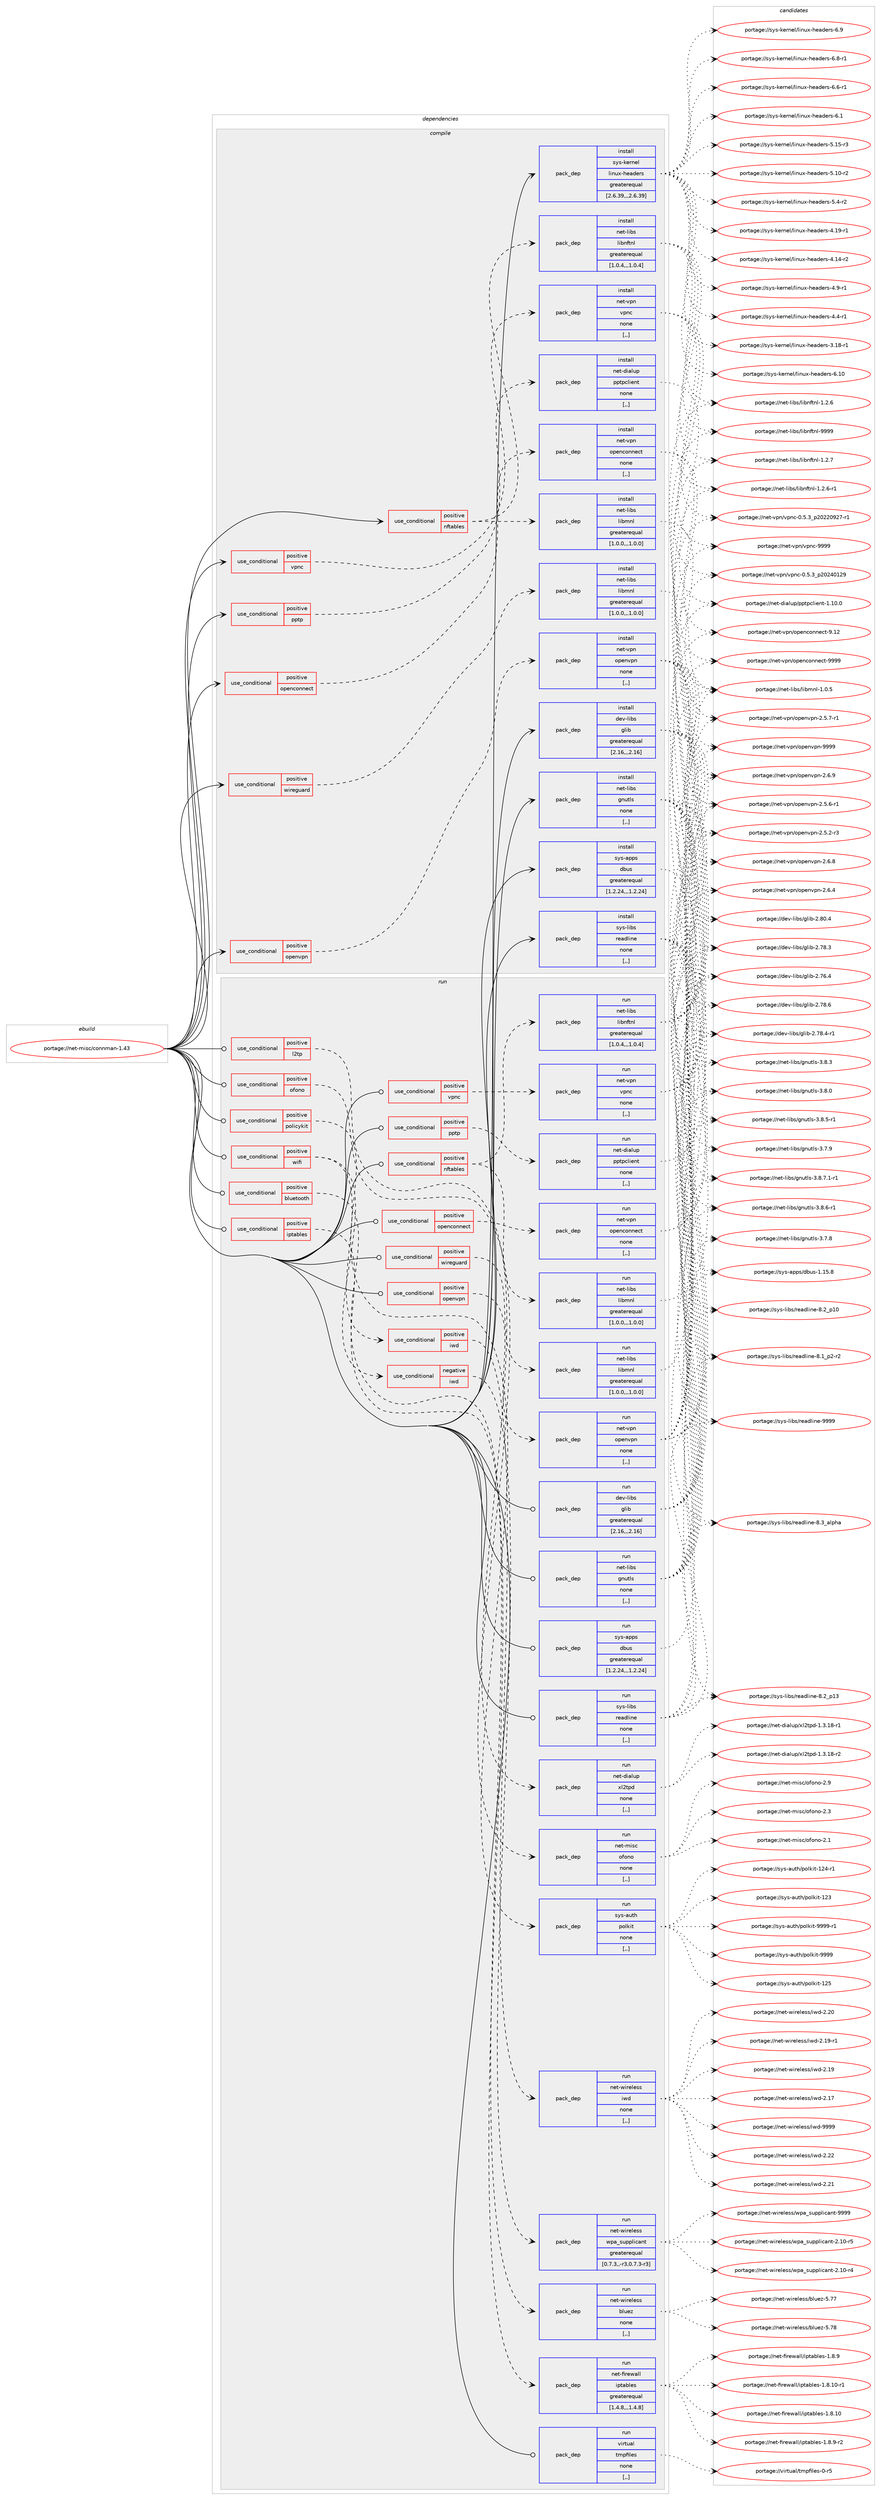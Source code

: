 digraph prolog {

# *************
# Graph options
# *************

newrank=true;
concentrate=true;
compound=true;
graph [rankdir=LR,fontname=Helvetica,fontsize=10,ranksep=1.5];#, ranksep=2.5, nodesep=0.2];
edge  [arrowhead=vee];
node  [fontname=Helvetica,fontsize=10];

# **********
# The ebuild
# **********

subgraph cluster_leftcol {
color=gray;
label=<<i>ebuild</i>>;
id [label="portage://net-misc/connman-1.43", color=red, width=4, href="../net-misc/connman-1.43.svg"];
}

# ****************
# The dependencies
# ****************

subgraph cluster_midcol {
color=gray;
label=<<i>dependencies</i>>;
subgraph cluster_compile {
fillcolor="#eeeeee";
style=filled;
label=<<i>compile</i>>;
subgraph cond230313 {
dependency878315 [label=<<TABLE BORDER="0" CELLBORDER="1" CELLSPACING="0" CELLPADDING="4"><TR><TD ROWSPAN="3" CELLPADDING="10">use_conditional</TD></TR><TR><TD>positive</TD></TR><TR><TD>nftables</TD></TR></TABLE>>, shape=none, color=red];
subgraph pack641569 {
dependency878316 [label=<<TABLE BORDER="0" CELLBORDER="1" CELLSPACING="0" CELLPADDING="4" WIDTH="220"><TR><TD ROWSPAN="6" CELLPADDING="30">pack_dep</TD></TR><TR><TD WIDTH="110">install</TD></TR><TR><TD>net-libs</TD></TR><TR><TD>libnftnl</TD></TR><TR><TD>greaterequal</TD></TR><TR><TD>[1.0.4,,,1.0.4]</TD></TR></TABLE>>, shape=none, color=blue];
}
dependency878315:e -> dependency878316:w [weight=20,style="dashed",arrowhead="vee"];
subgraph pack641570 {
dependency878317 [label=<<TABLE BORDER="0" CELLBORDER="1" CELLSPACING="0" CELLPADDING="4" WIDTH="220"><TR><TD ROWSPAN="6" CELLPADDING="30">pack_dep</TD></TR><TR><TD WIDTH="110">install</TD></TR><TR><TD>net-libs</TD></TR><TR><TD>libmnl</TD></TR><TR><TD>greaterequal</TD></TR><TR><TD>[1.0.0,,,1.0.0]</TD></TR></TABLE>>, shape=none, color=blue];
}
dependency878315:e -> dependency878317:w [weight=20,style="dashed",arrowhead="vee"];
}
id:e -> dependency878315:w [weight=20,style="solid",arrowhead="vee"];
subgraph cond230314 {
dependency878318 [label=<<TABLE BORDER="0" CELLBORDER="1" CELLSPACING="0" CELLPADDING="4"><TR><TD ROWSPAN="3" CELLPADDING="10">use_conditional</TD></TR><TR><TD>positive</TD></TR><TR><TD>openconnect</TD></TR></TABLE>>, shape=none, color=red];
subgraph pack641571 {
dependency878319 [label=<<TABLE BORDER="0" CELLBORDER="1" CELLSPACING="0" CELLPADDING="4" WIDTH="220"><TR><TD ROWSPAN="6" CELLPADDING="30">pack_dep</TD></TR><TR><TD WIDTH="110">install</TD></TR><TR><TD>net-vpn</TD></TR><TR><TD>openconnect</TD></TR><TR><TD>none</TD></TR><TR><TD>[,,]</TD></TR></TABLE>>, shape=none, color=blue];
}
dependency878318:e -> dependency878319:w [weight=20,style="dashed",arrowhead="vee"];
}
id:e -> dependency878318:w [weight=20,style="solid",arrowhead="vee"];
subgraph cond230315 {
dependency878320 [label=<<TABLE BORDER="0" CELLBORDER="1" CELLSPACING="0" CELLPADDING="4"><TR><TD ROWSPAN="3" CELLPADDING="10">use_conditional</TD></TR><TR><TD>positive</TD></TR><TR><TD>openvpn</TD></TR></TABLE>>, shape=none, color=red];
subgraph pack641572 {
dependency878321 [label=<<TABLE BORDER="0" CELLBORDER="1" CELLSPACING="0" CELLPADDING="4" WIDTH="220"><TR><TD ROWSPAN="6" CELLPADDING="30">pack_dep</TD></TR><TR><TD WIDTH="110">install</TD></TR><TR><TD>net-vpn</TD></TR><TR><TD>openvpn</TD></TR><TR><TD>none</TD></TR><TR><TD>[,,]</TD></TR></TABLE>>, shape=none, color=blue];
}
dependency878320:e -> dependency878321:w [weight=20,style="dashed",arrowhead="vee"];
}
id:e -> dependency878320:w [weight=20,style="solid",arrowhead="vee"];
subgraph cond230316 {
dependency878322 [label=<<TABLE BORDER="0" CELLBORDER="1" CELLSPACING="0" CELLPADDING="4"><TR><TD ROWSPAN="3" CELLPADDING="10">use_conditional</TD></TR><TR><TD>positive</TD></TR><TR><TD>pptp</TD></TR></TABLE>>, shape=none, color=red];
subgraph pack641573 {
dependency878323 [label=<<TABLE BORDER="0" CELLBORDER="1" CELLSPACING="0" CELLPADDING="4" WIDTH="220"><TR><TD ROWSPAN="6" CELLPADDING="30">pack_dep</TD></TR><TR><TD WIDTH="110">install</TD></TR><TR><TD>net-dialup</TD></TR><TR><TD>pptpclient</TD></TR><TR><TD>none</TD></TR><TR><TD>[,,]</TD></TR></TABLE>>, shape=none, color=blue];
}
dependency878322:e -> dependency878323:w [weight=20,style="dashed",arrowhead="vee"];
}
id:e -> dependency878322:w [weight=20,style="solid",arrowhead="vee"];
subgraph cond230317 {
dependency878324 [label=<<TABLE BORDER="0" CELLBORDER="1" CELLSPACING="0" CELLPADDING="4"><TR><TD ROWSPAN="3" CELLPADDING="10">use_conditional</TD></TR><TR><TD>positive</TD></TR><TR><TD>vpnc</TD></TR></TABLE>>, shape=none, color=red];
subgraph pack641574 {
dependency878325 [label=<<TABLE BORDER="0" CELLBORDER="1" CELLSPACING="0" CELLPADDING="4" WIDTH="220"><TR><TD ROWSPAN="6" CELLPADDING="30">pack_dep</TD></TR><TR><TD WIDTH="110">install</TD></TR><TR><TD>net-vpn</TD></TR><TR><TD>vpnc</TD></TR><TR><TD>none</TD></TR><TR><TD>[,,]</TD></TR></TABLE>>, shape=none, color=blue];
}
dependency878324:e -> dependency878325:w [weight=20,style="dashed",arrowhead="vee"];
}
id:e -> dependency878324:w [weight=20,style="solid",arrowhead="vee"];
subgraph cond230318 {
dependency878326 [label=<<TABLE BORDER="0" CELLBORDER="1" CELLSPACING="0" CELLPADDING="4"><TR><TD ROWSPAN="3" CELLPADDING="10">use_conditional</TD></TR><TR><TD>positive</TD></TR><TR><TD>wireguard</TD></TR></TABLE>>, shape=none, color=red];
subgraph pack641575 {
dependency878327 [label=<<TABLE BORDER="0" CELLBORDER="1" CELLSPACING="0" CELLPADDING="4" WIDTH="220"><TR><TD ROWSPAN="6" CELLPADDING="30">pack_dep</TD></TR><TR><TD WIDTH="110">install</TD></TR><TR><TD>net-libs</TD></TR><TR><TD>libmnl</TD></TR><TR><TD>greaterequal</TD></TR><TR><TD>[1.0.0,,,1.0.0]</TD></TR></TABLE>>, shape=none, color=blue];
}
dependency878326:e -> dependency878327:w [weight=20,style="dashed",arrowhead="vee"];
}
id:e -> dependency878326:w [weight=20,style="solid",arrowhead="vee"];
subgraph pack641576 {
dependency878328 [label=<<TABLE BORDER="0" CELLBORDER="1" CELLSPACING="0" CELLPADDING="4" WIDTH="220"><TR><TD ROWSPAN="6" CELLPADDING="30">pack_dep</TD></TR><TR><TD WIDTH="110">install</TD></TR><TR><TD>dev-libs</TD></TR><TR><TD>glib</TD></TR><TR><TD>greaterequal</TD></TR><TR><TD>[2.16,,,2.16]</TD></TR></TABLE>>, shape=none, color=blue];
}
id:e -> dependency878328:w [weight=20,style="solid",arrowhead="vee"];
subgraph pack641577 {
dependency878329 [label=<<TABLE BORDER="0" CELLBORDER="1" CELLSPACING="0" CELLPADDING="4" WIDTH="220"><TR><TD ROWSPAN="6" CELLPADDING="30">pack_dep</TD></TR><TR><TD WIDTH="110">install</TD></TR><TR><TD>net-libs</TD></TR><TR><TD>gnutls</TD></TR><TR><TD>none</TD></TR><TR><TD>[,,]</TD></TR></TABLE>>, shape=none, color=blue];
}
id:e -> dependency878329:w [weight=20,style="solid",arrowhead="vee"];
subgraph pack641578 {
dependency878330 [label=<<TABLE BORDER="0" CELLBORDER="1" CELLSPACING="0" CELLPADDING="4" WIDTH="220"><TR><TD ROWSPAN="6" CELLPADDING="30">pack_dep</TD></TR><TR><TD WIDTH="110">install</TD></TR><TR><TD>sys-apps</TD></TR><TR><TD>dbus</TD></TR><TR><TD>greaterequal</TD></TR><TR><TD>[1.2.24,,,1.2.24]</TD></TR></TABLE>>, shape=none, color=blue];
}
id:e -> dependency878330:w [weight=20,style="solid",arrowhead="vee"];
subgraph pack641579 {
dependency878331 [label=<<TABLE BORDER="0" CELLBORDER="1" CELLSPACING="0" CELLPADDING="4" WIDTH="220"><TR><TD ROWSPAN="6" CELLPADDING="30">pack_dep</TD></TR><TR><TD WIDTH="110">install</TD></TR><TR><TD>sys-kernel</TD></TR><TR><TD>linux-headers</TD></TR><TR><TD>greaterequal</TD></TR><TR><TD>[2.6.39,,,2.6.39]</TD></TR></TABLE>>, shape=none, color=blue];
}
id:e -> dependency878331:w [weight=20,style="solid",arrowhead="vee"];
subgraph pack641580 {
dependency878332 [label=<<TABLE BORDER="0" CELLBORDER="1" CELLSPACING="0" CELLPADDING="4" WIDTH="220"><TR><TD ROWSPAN="6" CELLPADDING="30">pack_dep</TD></TR><TR><TD WIDTH="110">install</TD></TR><TR><TD>sys-libs</TD></TR><TR><TD>readline</TD></TR><TR><TD>none</TD></TR><TR><TD>[,,]</TD></TR></TABLE>>, shape=none, color=blue];
}
id:e -> dependency878332:w [weight=20,style="solid",arrowhead="vee"];
}
subgraph cluster_compileandrun {
fillcolor="#eeeeee";
style=filled;
label=<<i>compile and run</i>>;
}
subgraph cluster_run {
fillcolor="#eeeeee";
style=filled;
label=<<i>run</i>>;
subgraph cond230319 {
dependency878333 [label=<<TABLE BORDER="0" CELLBORDER="1" CELLSPACING="0" CELLPADDING="4"><TR><TD ROWSPAN="3" CELLPADDING="10">use_conditional</TD></TR><TR><TD>positive</TD></TR><TR><TD>bluetooth</TD></TR></TABLE>>, shape=none, color=red];
subgraph pack641581 {
dependency878334 [label=<<TABLE BORDER="0" CELLBORDER="1" CELLSPACING="0" CELLPADDING="4" WIDTH="220"><TR><TD ROWSPAN="6" CELLPADDING="30">pack_dep</TD></TR><TR><TD WIDTH="110">run</TD></TR><TR><TD>net-wireless</TD></TR><TR><TD>bluez</TD></TR><TR><TD>none</TD></TR><TR><TD>[,,]</TD></TR></TABLE>>, shape=none, color=blue];
}
dependency878333:e -> dependency878334:w [weight=20,style="dashed",arrowhead="vee"];
}
id:e -> dependency878333:w [weight=20,style="solid",arrowhead="odot"];
subgraph cond230320 {
dependency878335 [label=<<TABLE BORDER="0" CELLBORDER="1" CELLSPACING="0" CELLPADDING="4"><TR><TD ROWSPAN="3" CELLPADDING="10">use_conditional</TD></TR><TR><TD>positive</TD></TR><TR><TD>iptables</TD></TR></TABLE>>, shape=none, color=red];
subgraph pack641582 {
dependency878336 [label=<<TABLE BORDER="0" CELLBORDER="1" CELLSPACING="0" CELLPADDING="4" WIDTH="220"><TR><TD ROWSPAN="6" CELLPADDING="30">pack_dep</TD></TR><TR><TD WIDTH="110">run</TD></TR><TR><TD>net-firewall</TD></TR><TR><TD>iptables</TD></TR><TR><TD>greaterequal</TD></TR><TR><TD>[1.4.8,,,1.4.8]</TD></TR></TABLE>>, shape=none, color=blue];
}
dependency878335:e -> dependency878336:w [weight=20,style="dashed",arrowhead="vee"];
}
id:e -> dependency878335:w [weight=20,style="solid",arrowhead="odot"];
subgraph cond230321 {
dependency878337 [label=<<TABLE BORDER="0" CELLBORDER="1" CELLSPACING="0" CELLPADDING="4"><TR><TD ROWSPAN="3" CELLPADDING="10">use_conditional</TD></TR><TR><TD>positive</TD></TR><TR><TD>l2tp</TD></TR></TABLE>>, shape=none, color=red];
subgraph pack641583 {
dependency878338 [label=<<TABLE BORDER="0" CELLBORDER="1" CELLSPACING="0" CELLPADDING="4" WIDTH="220"><TR><TD ROWSPAN="6" CELLPADDING="30">pack_dep</TD></TR><TR><TD WIDTH="110">run</TD></TR><TR><TD>net-dialup</TD></TR><TR><TD>xl2tpd</TD></TR><TR><TD>none</TD></TR><TR><TD>[,,]</TD></TR></TABLE>>, shape=none, color=blue];
}
dependency878337:e -> dependency878338:w [weight=20,style="dashed",arrowhead="vee"];
}
id:e -> dependency878337:w [weight=20,style="solid",arrowhead="odot"];
subgraph cond230322 {
dependency878339 [label=<<TABLE BORDER="0" CELLBORDER="1" CELLSPACING="0" CELLPADDING="4"><TR><TD ROWSPAN="3" CELLPADDING="10">use_conditional</TD></TR><TR><TD>positive</TD></TR><TR><TD>nftables</TD></TR></TABLE>>, shape=none, color=red];
subgraph pack641584 {
dependency878340 [label=<<TABLE BORDER="0" CELLBORDER="1" CELLSPACING="0" CELLPADDING="4" WIDTH="220"><TR><TD ROWSPAN="6" CELLPADDING="30">pack_dep</TD></TR><TR><TD WIDTH="110">run</TD></TR><TR><TD>net-libs</TD></TR><TR><TD>libnftnl</TD></TR><TR><TD>greaterequal</TD></TR><TR><TD>[1.0.4,,,1.0.4]</TD></TR></TABLE>>, shape=none, color=blue];
}
dependency878339:e -> dependency878340:w [weight=20,style="dashed",arrowhead="vee"];
subgraph pack641585 {
dependency878341 [label=<<TABLE BORDER="0" CELLBORDER="1" CELLSPACING="0" CELLPADDING="4" WIDTH="220"><TR><TD ROWSPAN="6" CELLPADDING="30">pack_dep</TD></TR><TR><TD WIDTH="110">run</TD></TR><TR><TD>net-libs</TD></TR><TR><TD>libmnl</TD></TR><TR><TD>greaterequal</TD></TR><TR><TD>[1.0.0,,,1.0.0]</TD></TR></TABLE>>, shape=none, color=blue];
}
dependency878339:e -> dependency878341:w [weight=20,style="dashed",arrowhead="vee"];
}
id:e -> dependency878339:w [weight=20,style="solid",arrowhead="odot"];
subgraph cond230323 {
dependency878342 [label=<<TABLE BORDER="0" CELLBORDER="1" CELLSPACING="0" CELLPADDING="4"><TR><TD ROWSPAN="3" CELLPADDING="10">use_conditional</TD></TR><TR><TD>positive</TD></TR><TR><TD>ofono</TD></TR></TABLE>>, shape=none, color=red];
subgraph pack641586 {
dependency878343 [label=<<TABLE BORDER="0" CELLBORDER="1" CELLSPACING="0" CELLPADDING="4" WIDTH="220"><TR><TD ROWSPAN="6" CELLPADDING="30">pack_dep</TD></TR><TR><TD WIDTH="110">run</TD></TR><TR><TD>net-misc</TD></TR><TR><TD>ofono</TD></TR><TR><TD>none</TD></TR><TR><TD>[,,]</TD></TR></TABLE>>, shape=none, color=blue];
}
dependency878342:e -> dependency878343:w [weight=20,style="dashed",arrowhead="vee"];
}
id:e -> dependency878342:w [weight=20,style="solid",arrowhead="odot"];
subgraph cond230324 {
dependency878344 [label=<<TABLE BORDER="0" CELLBORDER="1" CELLSPACING="0" CELLPADDING="4"><TR><TD ROWSPAN="3" CELLPADDING="10">use_conditional</TD></TR><TR><TD>positive</TD></TR><TR><TD>openconnect</TD></TR></TABLE>>, shape=none, color=red];
subgraph pack641587 {
dependency878345 [label=<<TABLE BORDER="0" CELLBORDER="1" CELLSPACING="0" CELLPADDING="4" WIDTH="220"><TR><TD ROWSPAN="6" CELLPADDING="30">pack_dep</TD></TR><TR><TD WIDTH="110">run</TD></TR><TR><TD>net-vpn</TD></TR><TR><TD>openconnect</TD></TR><TR><TD>none</TD></TR><TR><TD>[,,]</TD></TR></TABLE>>, shape=none, color=blue];
}
dependency878344:e -> dependency878345:w [weight=20,style="dashed",arrowhead="vee"];
}
id:e -> dependency878344:w [weight=20,style="solid",arrowhead="odot"];
subgraph cond230325 {
dependency878346 [label=<<TABLE BORDER="0" CELLBORDER="1" CELLSPACING="0" CELLPADDING="4"><TR><TD ROWSPAN="3" CELLPADDING="10">use_conditional</TD></TR><TR><TD>positive</TD></TR><TR><TD>openvpn</TD></TR></TABLE>>, shape=none, color=red];
subgraph pack641588 {
dependency878347 [label=<<TABLE BORDER="0" CELLBORDER="1" CELLSPACING="0" CELLPADDING="4" WIDTH="220"><TR><TD ROWSPAN="6" CELLPADDING="30">pack_dep</TD></TR><TR><TD WIDTH="110">run</TD></TR><TR><TD>net-vpn</TD></TR><TR><TD>openvpn</TD></TR><TR><TD>none</TD></TR><TR><TD>[,,]</TD></TR></TABLE>>, shape=none, color=blue];
}
dependency878346:e -> dependency878347:w [weight=20,style="dashed",arrowhead="vee"];
}
id:e -> dependency878346:w [weight=20,style="solid",arrowhead="odot"];
subgraph cond230326 {
dependency878348 [label=<<TABLE BORDER="0" CELLBORDER="1" CELLSPACING="0" CELLPADDING="4"><TR><TD ROWSPAN="3" CELLPADDING="10">use_conditional</TD></TR><TR><TD>positive</TD></TR><TR><TD>policykit</TD></TR></TABLE>>, shape=none, color=red];
subgraph pack641589 {
dependency878349 [label=<<TABLE BORDER="0" CELLBORDER="1" CELLSPACING="0" CELLPADDING="4" WIDTH="220"><TR><TD ROWSPAN="6" CELLPADDING="30">pack_dep</TD></TR><TR><TD WIDTH="110">run</TD></TR><TR><TD>sys-auth</TD></TR><TR><TD>polkit</TD></TR><TR><TD>none</TD></TR><TR><TD>[,,]</TD></TR></TABLE>>, shape=none, color=blue];
}
dependency878348:e -> dependency878349:w [weight=20,style="dashed",arrowhead="vee"];
}
id:e -> dependency878348:w [weight=20,style="solid",arrowhead="odot"];
subgraph cond230327 {
dependency878350 [label=<<TABLE BORDER="0" CELLBORDER="1" CELLSPACING="0" CELLPADDING="4"><TR><TD ROWSPAN="3" CELLPADDING="10">use_conditional</TD></TR><TR><TD>positive</TD></TR><TR><TD>pptp</TD></TR></TABLE>>, shape=none, color=red];
subgraph pack641590 {
dependency878351 [label=<<TABLE BORDER="0" CELLBORDER="1" CELLSPACING="0" CELLPADDING="4" WIDTH="220"><TR><TD ROWSPAN="6" CELLPADDING="30">pack_dep</TD></TR><TR><TD WIDTH="110">run</TD></TR><TR><TD>net-dialup</TD></TR><TR><TD>pptpclient</TD></TR><TR><TD>none</TD></TR><TR><TD>[,,]</TD></TR></TABLE>>, shape=none, color=blue];
}
dependency878350:e -> dependency878351:w [weight=20,style="dashed",arrowhead="vee"];
}
id:e -> dependency878350:w [weight=20,style="solid",arrowhead="odot"];
subgraph cond230328 {
dependency878352 [label=<<TABLE BORDER="0" CELLBORDER="1" CELLSPACING="0" CELLPADDING="4"><TR><TD ROWSPAN="3" CELLPADDING="10">use_conditional</TD></TR><TR><TD>positive</TD></TR><TR><TD>vpnc</TD></TR></TABLE>>, shape=none, color=red];
subgraph pack641591 {
dependency878353 [label=<<TABLE BORDER="0" CELLBORDER="1" CELLSPACING="0" CELLPADDING="4" WIDTH="220"><TR><TD ROWSPAN="6" CELLPADDING="30">pack_dep</TD></TR><TR><TD WIDTH="110">run</TD></TR><TR><TD>net-vpn</TD></TR><TR><TD>vpnc</TD></TR><TR><TD>none</TD></TR><TR><TD>[,,]</TD></TR></TABLE>>, shape=none, color=blue];
}
dependency878352:e -> dependency878353:w [weight=20,style="dashed",arrowhead="vee"];
}
id:e -> dependency878352:w [weight=20,style="solid",arrowhead="odot"];
subgraph cond230329 {
dependency878354 [label=<<TABLE BORDER="0" CELLBORDER="1" CELLSPACING="0" CELLPADDING="4"><TR><TD ROWSPAN="3" CELLPADDING="10">use_conditional</TD></TR><TR><TD>positive</TD></TR><TR><TD>wifi</TD></TR></TABLE>>, shape=none, color=red];
subgraph cond230330 {
dependency878355 [label=<<TABLE BORDER="0" CELLBORDER="1" CELLSPACING="0" CELLPADDING="4"><TR><TD ROWSPAN="3" CELLPADDING="10">use_conditional</TD></TR><TR><TD>negative</TD></TR><TR><TD>iwd</TD></TR></TABLE>>, shape=none, color=red];
subgraph pack641592 {
dependency878356 [label=<<TABLE BORDER="0" CELLBORDER="1" CELLSPACING="0" CELLPADDING="4" WIDTH="220"><TR><TD ROWSPAN="6" CELLPADDING="30">pack_dep</TD></TR><TR><TD WIDTH="110">run</TD></TR><TR><TD>net-wireless</TD></TR><TR><TD>wpa_supplicant</TD></TR><TR><TD>greaterequal</TD></TR><TR><TD>[0.7.3,,-r3,0.7.3-r3]</TD></TR></TABLE>>, shape=none, color=blue];
}
dependency878355:e -> dependency878356:w [weight=20,style="dashed",arrowhead="vee"];
}
dependency878354:e -> dependency878355:w [weight=20,style="dashed",arrowhead="vee"];
subgraph cond230331 {
dependency878357 [label=<<TABLE BORDER="0" CELLBORDER="1" CELLSPACING="0" CELLPADDING="4"><TR><TD ROWSPAN="3" CELLPADDING="10">use_conditional</TD></TR><TR><TD>positive</TD></TR><TR><TD>iwd</TD></TR></TABLE>>, shape=none, color=red];
subgraph pack641593 {
dependency878358 [label=<<TABLE BORDER="0" CELLBORDER="1" CELLSPACING="0" CELLPADDING="4" WIDTH="220"><TR><TD ROWSPAN="6" CELLPADDING="30">pack_dep</TD></TR><TR><TD WIDTH="110">run</TD></TR><TR><TD>net-wireless</TD></TR><TR><TD>iwd</TD></TR><TR><TD>none</TD></TR><TR><TD>[,,]</TD></TR></TABLE>>, shape=none, color=blue];
}
dependency878357:e -> dependency878358:w [weight=20,style="dashed",arrowhead="vee"];
}
dependency878354:e -> dependency878357:w [weight=20,style="dashed",arrowhead="vee"];
}
id:e -> dependency878354:w [weight=20,style="solid",arrowhead="odot"];
subgraph cond230332 {
dependency878359 [label=<<TABLE BORDER="0" CELLBORDER="1" CELLSPACING="0" CELLPADDING="4"><TR><TD ROWSPAN="3" CELLPADDING="10">use_conditional</TD></TR><TR><TD>positive</TD></TR><TR><TD>wireguard</TD></TR></TABLE>>, shape=none, color=red];
subgraph pack641594 {
dependency878360 [label=<<TABLE BORDER="0" CELLBORDER="1" CELLSPACING="0" CELLPADDING="4" WIDTH="220"><TR><TD ROWSPAN="6" CELLPADDING="30">pack_dep</TD></TR><TR><TD WIDTH="110">run</TD></TR><TR><TD>net-libs</TD></TR><TR><TD>libmnl</TD></TR><TR><TD>greaterequal</TD></TR><TR><TD>[1.0.0,,,1.0.0]</TD></TR></TABLE>>, shape=none, color=blue];
}
dependency878359:e -> dependency878360:w [weight=20,style="dashed",arrowhead="vee"];
}
id:e -> dependency878359:w [weight=20,style="solid",arrowhead="odot"];
subgraph pack641595 {
dependency878361 [label=<<TABLE BORDER="0" CELLBORDER="1" CELLSPACING="0" CELLPADDING="4" WIDTH="220"><TR><TD ROWSPAN="6" CELLPADDING="30">pack_dep</TD></TR><TR><TD WIDTH="110">run</TD></TR><TR><TD>dev-libs</TD></TR><TR><TD>glib</TD></TR><TR><TD>greaterequal</TD></TR><TR><TD>[2.16,,,2.16]</TD></TR></TABLE>>, shape=none, color=blue];
}
id:e -> dependency878361:w [weight=20,style="solid",arrowhead="odot"];
subgraph pack641596 {
dependency878362 [label=<<TABLE BORDER="0" CELLBORDER="1" CELLSPACING="0" CELLPADDING="4" WIDTH="220"><TR><TD ROWSPAN="6" CELLPADDING="30">pack_dep</TD></TR><TR><TD WIDTH="110">run</TD></TR><TR><TD>net-libs</TD></TR><TR><TD>gnutls</TD></TR><TR><TD>none</TD></TR><TR><TD>[,,]</TD></TR></TABLE>>, shape=none, color=blue];
}
id:e -> dependency878362:w [weight=20,style="solid",arrowhead="odot"];
subgraph pack641597 {
dependency878363 [label=<<TABLE BORDER="0" CELLBORDER="1" CELLSPACING="0" CELLPADDING="4" WIDTH="220"><TR><TD ROWSPAN="6" CELLPADDING="30">pack_dep</TD></TR><TR><TD WIDTH="110">run</TD></TR><TR><TD>sys-apps</TD></TR><TR><TD>dbus</TD></TR><TR><TD>greaterequal</TD></TR><TR><TD>[1.2.24,,,1.2.24]</TD></TR></TABLE>>, shape=none, color=blue];
}
id:e -> dependency878363:w [weight=20,style="solid",arrowhead="odot"];
subgraph pack641598 {
dependency878364 [label=<<TABLE BORDER="0" CELLBORDER="1" CELLSPACING="0" CELLPADDING="4" WIDTH="220"><TR><TD ROWSPAN="6" CELLPADDING="30">pack_dep</TD></TR><TR><TD WIDTH="110">run</TD></TR><TR><TD>sys-libs</TD></TR><TR><TD>readline</TD></TR><TR><TD>none</TD></TR><TR><TD>[,,]</TD></TR></TABLE>>, shape=none, color=blue];
}
id:e -> dependency878364:w [weight=20,style="solid",arrowhead="odot"];
subgraph pack641599 {
dependency878365 [label=<<TABLE BORDER="0" CELLBORDER="1" CELLSPACING="0" CELLPADDING="4" WIDTH="220"><TR><TD ROWSPAN="6" CELLPADDING="30">pack_dep</TD></TR><TR><TD WIDTH="110">run</TD></TR><TR><TD>virtual</TD></TR><TR><TD>tmpfiles</TD></TR><TR><TD>none</TD></TR><TR><TD>[,,]</TD></TR></TABLE>>, shape=none, color=blue];
}
id:e -> dependency878365:w [weight=20,style="solid",arrowhead="odot"];
}
}

# **************
# The candidates
# **************

subgraph cluster_choices {
rank=same;
color=gray;
label=<<i>candidates</i>>;

subgraph choice641569 {
color=black;
nodesep=1;
choice110101116451081059811547108105981101021161101084557575757 [label="portage://net-libs/libnftnl-9999", color=red, width=4,href="../net-libs/libnftnl-9999.svg"];
choice11010111645108105981154710810598110102116110108454946504655 [label="portage://net-libs/libnftnl-1.2.7", color=red, width=4,href="../net-libs/libnftnl-1.2.7.svg"];
choice110101116451081059811547108105981101021161101084549465046544511449 [label="portage://net-libs/libnftnl-1.2.6-r1", color=red, width=4,href="../net-libs/libnftnl-1.2.6-r1.svg"];
choice11010111645108105981154710810598110102116110108454946504654 [label="portage://net-libs/libnftnl-1.2.6", color=red, width=4,href="../net-libs/libnftnl-1.2.6.svg"];
dependency878316:e -> choice110101116451081059811547108105981101021161101084557575757:w [style=dotted,weight="100"];
dependency878316:e -> choice11010111645108105981154710810598110102116110108454946504655:w [style=dotted,weight="100"];
dependency878316:e -> choice110101116451081059811547108105981101021161101084549465046544511449:w [style=dotted,weight="100"];
dependency878316:e -> choice11010111645108105981154710810598110102116110108454946504654:w [style=dotted,weight="100"];
}
subgraph choice641570 {
color=black;
nodesep=1;
choice11010111645108105981154710810598109110108454946484653 [label="portage://net-libs/libmnl-1.0.5", color=red, width=4,href="../net-libs/libmnl-1.0.5.svg"];
dependency878317:e -> choice11010111645108105981154710810598109110108454946484653:w [style=dotted,weight="100"];
}
subgraph choice641571 {
color=black;
nodesep=1;
choice110101116451181121104711111210111099111110110101991164557575757 [label="portage://net-vpn/openconnect-9999", color=red, width=4,href="../net-vpn/openconnect-9999.svg"];
choice110101116451181121104711111210111099111110110101991164557464950 [label="portage://net-vpn/openconnect-9.12", color=red, width=4,href="../net-vpn/openconnect-9.12.svg"];
dependency878319:e -> choice110101116451181121104711111210111099111110110101991164557575757:w [style=dotted,weight="100"];
dependency878319:e -> choice110101116451181121104711111210111099111110110101991164557464950:w [style=dotted,weight="100"];
}
subgraph choice641572 {
color=black;
nodesep=1;
choice11010111645118112110471111121011101181121104557575757 [label="portage://net-vpn/openvpn-9999", color=red, width=4,href="../net-vpn/openvpn-9999.svg"];
choice1101011164511811211047111112101110118112110455046544657 [label="portage://net-vpn/openvpn-2.6.9", color=red, width=4,href="../net-vpn/openvpn-2.6.9.svg"];
choice1101011164511811211047111112101110118112110455046544656 [label="portage://net-vpn/openvpn-2.6.8", color=red, width=4,href="../net-vpn/openvpn-2.6.8.svg"];
choice1101011164511811211047111112101110118112110455046544652 [label="portage://net-vpn/openvpn-2.6.4", color=red, width=4,href="../net-vpn/openvpn-2.6.4.svg"];
choice11010111645118112110471111121011101181121104550465346554511449 [label="portage://net-vpn/openvpn-2.5.7-r1", color=red, width=4,href="../net-vpn/openvpn-2.5.7-r1.svg"];
choice11010111645118112110471111121011101181121104550465346544511449 [label="portage://net-vpn/openvpn-2.5.6-r1", color=red, width=4,href="../net-vpn/openvpn-2.5.6-r1.svg"];
choice11010111645118112110471111121011101181121104550465346504511451 [label="portage://net-vpn/openvpn-2.5.2-r3", color=red, width=4,href="../net-vpn/openvpn-2.5.2-r3.svg"];
dependency878321:e -> choice11010111645118112110471111121011101181121104557575757:w [style=dotted,weight="100"];
dependency878321:e -> choice1101011164511811211047111112101110118112110455046544657:w [style=dotted,weight="100"];
dependency878321:e -> choice1101011164511811211047111112101110118112110455046544656:w [style=dotted,weight="100"];
dependency878321:e -> choice1101011164511811211047111112101110118112110455046544652:w [style=dotted,weight="100"];
dependency878321:e -> choice11010111645118112110471111121011101181121104550465346554511449:w [style=dotted,weight="100"];
dependency878321:e -> choice11010111645118112110471111121011101181121104550465346544511449:w [style=dotted,weight="100"];
dependency878321:e -> choice11010111645118112110471111121011101181121104550465346504511451:w [style=dotted,weight="100"];
}
subgraph choice641573 {
color=black;
nodesep=1;
choice1101011164510010597108117112471121121161129910810510111011645494649484648 [label="portage://net-dialup/pptpclient-1.10.0", color=red, width=4,href="../net-dialup/pptpclient-1.10.0.svg"];
dependency878323:e -> choice1101011164510010597108117112471121121161129910810510111011645494649484648:w [style=dotted,weight="100"];
}
subgraph choice641574 {
color=black;
nodesep=1;
choice1101011164511811211047118112110994557575757 [label="portage://net-vpn/vpnc-9999", color=red, width=4,href="../net-vpn/vpnc-9999.svg"];
choice110101116451181121104711811211099454846534651951125048505248495057 [label="portage://net-vpn/vpnc-0.5.3_p20240129", color=red, width=4,href="../net-vpn/vpnc-0.5.3_p20240129.svg"];
choice1101011164511811211047118112110994548465346519511250485050485750554511449 [label="portage://net-vpn/vpnc-0.5.3_p20220927-r1", color=red, width=4,href="../net-vpn/vpnc-0.5.3_p20220927-r1.svg"];
dependency878325:e -> choice1101011164511811211047118112110994557575757:w [style=dotted,weight="100"];
dependency878325:e -> choice110101116451181121104711811211099454846534651951125048505248495057:w [style=dotted,weight="100"];
dependency878325:e -> choice1101011164511811211047118112110994548465346519511250485050485750554511449:w [style=dotted,weight="100"];
}
subgraph choice641575 {
color=black;
nodesep=1;
choice11010111645108105981154710810598109110108454946484653 [label="portage://net-libs/libmnl-1.0.5", color=red, width=4,href="../net-libs/libmnl-1.0.5.svg"];
dependency878327:e -> choice11010111645108105981154710810598109110108454946484653:w [style=dotted,weight="100"];
}
subgraph choice641576 {
color=black;
nodesep=1;
choice1001011184510810598115471031081059845504656484652 [label="portage://dev-libs/glib-2.80.4", color=red, width=4,href="../dev-libs/glib-2.80.4.svg"];
choice1001011184510810598115471031081059845504655564654 [label="portage://dev-libs/glib-2.78.6", color=red, width=4,href="../dev-libs/glib-2.78.6.svg"];
choice10010111845108105981154710310810598455046555646524511449 [label="portage://dev-libs/glib-2.78.4-r1", color=red, width=4,href="../dev-libs/glib-2.78.4-r1.svg"];
choice1001011184510810598115471031081059845504655564651 [label="portage://dev-libs/glib-2.78.3", color=red, width=4,href="../dev-libs/glib-2.78.3.svg"];
choice1001011184510810598115471031081059845504655544652 [label="portage://dev-libs/glib-2.76.4", color=red, width=4,href="../dev-libs/glib-2.76.4.svg"];
dependency878328:e -> choice1001011184510810598115471031081059845504656484652:w [style=dotted,weight="100"];
dependency878328:e -> choice1001011184510810598115471031081059845504655564654:w [style=dotted,weight="100"];
dependency878328:e -> choice10010111845108105981154710310810598455046555646524511449:w [style=dotted,weight="100"];
dependency878328:e -> choice1001011184510810598115471031081059845504655564651:w [style=dotted,weight="100"];
dependency878328:e -> choice1001011184510810598115471031081059845504655544652:w [style=dotted,weight="100"];
}
subgraph choice641577 {
color=black;
nodesep=1;
choice11010111645108105981154710311011711610811545514656465546494511449 [label="portage://net-libs/gnutls-3.8.7.1-r1", color=red, width=4,href="../net-libs/gnutls-3.8.7.1-r1.svg"];
choice1101011164510810598115471031101171161081154551465646544511449 [label="portage://net-libs/gnutls-3.8.6-r1", color=red, width=4,href="../net-libs/gnutls-3.8.6-r1.svg"];
choice1101011164510810598115471031101171161081154551465646534511449 [label="portage://net-libs/gnutls-3.8.5-r1", color=red, width=4,href="../net-libs/gnutls-3.8.5-r1.svg"];
choice110101116451081059811547103110117116108115455146564651 [label="portage://net-libs/gnutls-3.8.3", color=red, width=4,href="../net-libs/gnutls-3.8.3.svg"];
choice110101116451081059811547103110117116108115455146564648 [label="portage://net-libs/gnutls-3.8.0", color=red, width=4,href="../net-libs/gnutls-3.8.0.svg"];
choice110101116451081059811547103110117116108115455146554657 [label="portage://net-libs/gnutls-3.7.9", color=red, width=4,href="../net-libs/gnutls-3.7.9.svg"];
choice110101116451081059811547103110117116108115455146554656 [label="portage://net-libs/gnutls-3.7.8", color=red, width=4,href="../net-libs/gnutls-3.7.8.svg"];
dependency878329:e -> choice11010111645108105981154710311011711610811545514656465546494511449:w [style=dotted,weight="100"];
dependency878329:e -> choice1101011164510810598115471031101171161081154551465646544511449:w [style=dotted,weight="100"];
dependency878329:e -> choice1101011164510810598115471031101171161081154551465646534511449:w [style=dotted,weight="100"];
dependency878329:e -> choice110101116451081059811547103110117116108115455146564651:w [style=dotted,weight="100"];
dependency878329:e -> choice110101116451081059811547103110117116108115455146564648:w [style=dotted,weight="100"];
dependency878329:e -> choice110101116451081059811547103110117116108115455146554657:w [style=dotted,weight="100"];
dependency878329:e -> choice110101116451081059811547103110117116108115455146554656:w [style=dotted,weight="100"];
}
subgraph choice641578 {
color=black;
nodesep=1;
choice1151211154597112112115471009811711545494649534656 [label="portage://sys-apps/dbus-1.15.8", color=red, width=4,href="../sys-apps/dbus-1.15.8.svg"];
dependency878330:e -> choice1151211154597112112115471009811711545494649534656:w [style=dotted,weight="100"];
}
subgraph choice641579 {
color=black;
nodesep=1;
choice115121115451071011141101011084710810511011712045104101971001011141154554464948 [label="portage://sys-kernel/linux-headers-6.10", color=red, width=4,href="../sys-kernel/linux-headers-6.10.svg"];
choice1151211154510710111411010110847108105110117120451041019710010111411545544657 [label="portage://sys-kernel/linux-headers-6.9", color=red, width=4,href="../sys-kernel/linux-headers-6.9.svg"];
choice11512111545107101114110101108471081051101171204510410197100101114115455446564511449 [label="portage://sys-kernel/linux-headers-6.8-r1", color=red, width=4,href="../sys-kernel/linux-headers-6.8-r1.svg"];
choice11512111545107101114110101108471081051101171204510410197100101114115455446544511449 [label="portage://sys-kernel/linux-headers-6.6-r1", color=red, width=4,href="../sys-kernel/linux-headers-6.6-r1.svg"];
choice1151211154510710111411010110847108105110117120451041019710010111411545544649 [label="portage://sys-kernel/linux-headers-6.1", color=red, width=4,href="../sys-kernel/linux-headers-6.1.svg"];
choice1151211154510710111411010110847108105110117120451041019710010111411545534649534511451 [label="portage://sys-kernel/linux-headers-5.15-r3", color=red, width=4,href="../sys-kernel/linux-headers-5.15-r3.svg"];
choice1151211154510710111411010110847108105110117120451041019710010111411545534649484511450 [label="portage://sys-kernel/linux-headers-5.10-r2", color=red, width=4,href="../sys-kernel/linux-headers-5.10-r2.svg"];
choice11512111545107101114110101108471081051101171204510410197100101114115455346524511450 [label="portage://sys-kernel/linux-headers-5.4-r2", color=red, width=4,href="../sys-kernel/linux-headers-5.4-r2.svg"];
choice1151211154510710111411010110847108105110117120451041019710010111411545524649574511449 [label="portage://sys-kernel/linux-headers-4.19-r1", color=red, width=4,href="../sys-kernel/linux-headers-4.19-r1.svg"];
choice1151211154510710111411010110847108105110117120451041019710010111411545524649524511450 [label="portage://sys-kernel/linux-headers-4.14-r2", color=red, width=4,href="../sys-kernel/linux-headers-4.14-r2.svg"];
choice11512111545107101114110101108471081051101171204510410197100101114115455246574511449 [label="portage://sys-kernel/linux-headers-4.9-r1", color=red, width=4,href="../sys-kernel/linux-headers-4.9-r1.svg"];
choice11512111545107101114110101108471081051101171204510410197100101114115455246524511449 [label="portage://sys-kernel/linux-headers-4.4-r1", color=red, width=4,href="../sys-kernel/linux-headers-4.4-r1.svg"];
choice1151211154510710111411010110847108105110117120451041019710010111411545514649564511449 [label="portage://sys-kernel/linux-headers-3.18-r1", color=red, width=4,href="../sys-kernel/linux-headers-3.18-r1.svg"];
dependency878331:e -> choice115121115451071011141101011084710810511011712045104101971001011141154554464948:w [style=dotted,weight="100"];
dependency878331:e -> choice1151211154510710111411010110847108105110117120451041019710010111411545544657:w [style=dotted,weight="100"];
dependency878331:e -> choice11512111545107101114110101108471081051101171204510410197100101114115455446564511449:w [style=dotted,weight="100"];
dependency878331:e -> choice11512111545107101114110101108471081051101171204510410197100101114115455446544511449:w [style=dotted,weight="100"];
dependency878331:e -> choice1151211154510710111411010110847108105110117120451041019710010111411545544649:w [style=dotted,weight="100"];
dependency878331:e -> choice1151211154510710111411010110847108105110117120451041019710010111411545534649534511451:w [style=dotted,weight="100"];
dependency878331:e -> choice1151211154510710111411010110847108105110117120451041019710010111411545534649484511450:w [style=dotted,weight="100"];
dependency878331:e -> choice11512111545107101114110101108471081051101171204510410197100101114115455346524511450:w [style=dotted,weight="100"];
dependency878331:e -> choice1151211154510710111411010110847108105110117120451041019710010111411545524649574511449:w [style=dotted,weight="100"];
dependency878331:e -> choice1151211154510710111411010110847108105110117120451041019710010111411545524649524511450:w [style=dotted,weight="100"];
dependency878331:e -> choice11512111545107101114110101108471081051101171204510410197100101114115455246574511449:w [style=dotted,weight="100"];
dependency878331:e -> choice11512111545107101114110101108471081051101171204510410197100101114115455246524511449:w [style=dotted,weight="100"];
dependency878331:e -> choice1151211154510710111411010110847108105110117120451041019710010111411545514649564511449:w [style=dotted,weight="100"];
}
subgraph choice641580 {
color=black;
nodesep=1;
choice115121115451081059811547114101971001081051101014557575757 [label="portage://sys-libs/readline-9999", color=red, width=4,href="../sys-libs/readline-9999.svg"];
choice1151211154510810598115471141019710010810511010145564651959710811210497 [label="portage://sys-libs/readline-8.3_alpha", color=red, width=4,href="../sys-libs/readline-8.3_alpha.svg"];
choice1151211154510810598115471141019710010810511010145564650951124951 [label="portage://sys-libs/readline-8.2_p13", color=red, width=4,href="../sys-libs/readline-8.2_p13.svg"];
choice1151211154510810598115471141019710010810511010145564650951124948 [label="portage://sys-libs/readline-8.2_p10", color=red, width=4,href="../sys-libs/readline-8.2_p10.svg"];
choice115121115451081059811547114101971001081051101014556464995112504511450 [label="portage://sys-libs/readline-8.1_p2-r2", color=red, width=4,href="../sys-libs/readline-8.1_p2-r2.svg"];
dependency878332:e -> choice115121115451081059811547114101971001081051101014557575757:w [style=dotted,weight="100"];
dependency878332:e -> choice1151211154510810598115471141019710010810511010145564651959710811210497:w [style=dotted,weight="100"];
dependency878332:e -> choice1151211154510810598115471141019710010810511010145564650951124951:w [style=dotted,weight="100"];
dependency878332:e -> choice1151211154510810598115471141019710010810511010145564650951124948:w [style=dotted,weight="100"];
dependency878332:e -> choice115121115451081059811547114101971001081051101014556464995112504511450:w [style=dotted,weight="100"];
}
subgraph choice641581 {
color=black;
nodesep=1;
choice1101011164511910511410110810111511547981081171011224553465556 [label="portage://net-wireless/bluez-5.78", color=red, width=4,href="../net-wireless/bluez-5.78.svg"];
choice1101011164511910511410110810111511547981081171011224553465555 [label="portage://net-wireless/bluez-5.77", color=red, width=4,href="../net-wireless/bluez-5.77.svg"];
dependency878334:e -> choice1101011164511910511410110810111511547981081171011224553465556:w [style=dotted,weight="100"];
dependency878334:e -> choice1101011164511910511410110810111511547981081171011224553465555:w [style=dotted,weight="100"];
}
subgraph choice641582 {
color=black;
nodesep=1;
choice1101011164510210511410111997108108471051121169798108101115454946564649484511449 [label="portage://net-firewall/iptables-1.8.10-r1", color=red, width=4,href="../net-firewall/iptables-1.8.10-r1.svg"];
choice110101116451021051141011199710810847105112116979810810111545494656464948 [label="portage://net-firewall/iptables-1.8.10", color=red, width=4,href="../net-firewall/iptables-1.8.10.svg"];
choice11010111645102105114101119971081084710511211697981081011154549465646574511450 [label="portage://net-firewall/iptables-1.8.9-r2", color=red, width=4,href="../net-firewall/iptables-1.8.9-r2.svg"];
choice1101011164510210511410111997108108471051121169798108101115454946564657 [label="portage://net-firewall/iptables-1.8.9", color=red, width=4,href="../net-firewall/iptables-1.8.9.svg"];
dependency878336:e -> choice1101011164510210511410111997108108471051121169798108101115454946564649484511449:w [style=dotted,weight="100"];
dependency878336:e -> choice110101116451021051141011199710810847105112116979810810111545494656464948:w [style=dotted,weight="100"];
dependency878336:e -> choice11010111645102105114101119971081084710511211697981081011154549465646574511450:w [style=dotted,weight="100"];
dependency878336:e -> choice1101011164510210511410111997108108471051121169798108101115454946564657:w [style=dotted,weight="100"];
}
subgraph choice641583 {
color=black;
nodesep=1;
choice11010111645100105971081171124712010850116112100454946514649564511450 [label="portage://net-dialup/xl2tpd-1.3.18-r2", color=red, width=4,href="../net-dialup/xl2tpd-1.3.18-r2.svg"];
choice11010111645100105971081171124712010850116112100454946514649564511449 [label="portage://net-dialup/xl2tpd-1.3.18-r1", color=red, width=4,href="../net-dialup/xl2tpd-1.3.18-r1.svg"];
dependency878338:e -> choice11010111645100105971081171124712010850116112100454946514649564511450:w [style=dotted,weight="100"];
dependency878338:e -> choice11010111645100105971081171124712010850116112100454946514649564511449:w [style=dotted,weight="100"];
}
subgraph choice641584 {
color=black;
nodesep=1;
choice110101116451081059811547108105981101021161101084557575757 [label="portage://net-libs/libnftnl-9999", color=red, width=4,href="../net-libs/libnftnl-9999.svg"];
choice11010111645108105981154710810598110102116110108454946504655 [label="portage://net-libs/libnftnl-1.2.7", color=red, width=4,href="../net-libs/libnftnl-1.2.7.svg"];
choice110101116451081059811547108105981101021161101084549465046544511449 [label="portage://net-libs/libnftnl-1.2.6-r1", color=red, width=4,href="../net-libs/libnftnl-1.2.6-r1.svg"];
choice11010111645108105981154710810598110102116110108454946504654 [label="portage://net-libs/libnftnl-1.2.6", color=red, width=4,href="../net-libs/libnftnl-1.2.6.svg"];
dependency878340:e -> choice110101116451081059811547108105981101021161101084557575757:w [style=dotted,weight="100"];
dependency878340:e -> choice11010111645108105981154710810598110102116110108454946504655:w [style=dotted,weight="100"];
dependency878340:e -> choice110101116451081059811547108105981101021161101084549465046544511449:w [style=dotted,weight="100"];
dependency878340:e -> choice11010111645108105981154710810598110102116110108454946504654:w [style=dotted,weight="100"];
}
subgraph choice641585 {
color=black;
nodesep=1;
choice11010111645108105981154710810598109110108454946484653 [label="portage://net-libs/libmnl-1.0.5", color=red, width=4,href="../net-libs/libmnl-1.0.5.svg"];
dependency878341:e -> choice11010111645108105981154710810598109110108454946484653:w [style=dotted,weight="100"];
}
subgraph choice641586 {
color=black;
nodesep=1;
choice11010111645109105115994711110211111011145504657 [label="portage://net-misc/ofono-2.9", color=red, width=4,href="../net-misc/ofono-2.9.svg"];
choice11010111645109105115994711110211111011145504651 [label="portage://net-misc/ofono-2.3", color=red, width=4,href="../net-misc/ofono-2.3.svg"];
choice11010111645109105115994711110211111011145504649 [label="portage://net-misc/ofono-2.1", color=red, width=4,href="../net-misc/ofono-2.1.svg"];
dependency878343:e -> choice11010111645109105115994711110211111011145504657:w [style=dotted,weight="100"];
dependency878343:e -> choice11010111645109105115994711110211111011145504651:w [style=dotted,weight="100"];
dependency878343:e -> choice11010111645109105115994711110211111011145504649:w [style=dotted,weight="100"];
}
subgraph choice641587 {
color=black;
nodesep=1;
choice110101116451181121104711111210111099111110110101991164557575757 [label="portage://net-vpn/openconnect-9999", color=red, width=4,href="../net-vpn/openconnect-9999.svg"];
choice110101116451181121104711111210111099111110110101991164557464950 [label="portage://net-vpn/openconnect-9.12", color=red, width=4,href="../net-vpn/openconnect-9.12.svg"];
dependency878345:e -> choice110101116451181121104711111210111099111110110101991164557575757:w [style=dotted,weight="100"];
dependency878345:e -> choice110101116451181121104711111210111099111110110101991164557464950:w [style=dotted,weight="100"];
}
subgraph choice641588 {
color=black;
nodesep=1;
choice11010111645118112110471111121011101181121104557575757 [label="portage://net-vpn/openvpn-9999", color=red, width=4,href="../net-vpn/openvpn-9999.svg"];
choice1101011164511811211047111112101110118112110455046544657 [label="portage://net-vpn/openvpn-2.6.9", color=red, width=4,href="../net-vpn/openvpn-2.6.9.svg"];
choice1101011164511811211047111112101110118112110455046544656 [label="portage://net-vpn/openvpn-2.6.8", color=red, width=4,href="../net-vpn/openvpn-2.6.8.svg"];
choice1101011164511811211047111112101110118112110455046544652 [label="portage://net-vpn/openvpn-2.6.4", color=red, width=4,href="../net-vpn/openvpn-2.6.4.svg"];
choice11010111645118112110471111121011101181121104550465346554511449 [label="portage://net-vpn/openvpn-2.5.7-r1", color=red, width=4,href="../net-vpn/openvpn-2.5.7-r1.svg"];
choice11010111645118112110471111121011101181121104550465346544511449 [label="portage://net-vpn/openvpn-2.5.6-r1", color=red, width=4,href="../net-vpn/openvpn-2.5.6-r1.svg"];
choice11010111645118112110471111121011101181121104550465346504511451 [label="portage://net-vpn/openvpn-2.5.2-r3", color=red, width=4,href="../net-vpn/openvpn-2.5.2-r3.svg"];
dependency878347:e -> choice11010111645118112110471111121011101181121104557575757:w [style=dotted,weight="100"];
dependency878347:e -> choice1101011164511811211047111112101110118112110455046544657:w [style=dotted,weight="100"];
dependency878347:e -> choice1101011164511811211047111112101110118112110455046544656:w [style=dotted,weight="100"];
dependency878347:e -> choice1101011164511811211047111112101110118112110455046544652:w [style=dotted,weight="100"];
dependency878347:e -> choice11010111645118112110471111121011101181121104550465346554511449:w [style=dotted,weight="100"];
dependency878347:e -> choice11010111645118112110471111121011101181121104550465346544511449:w [style=dotted,weight="100"];
dependency878347:e -> choice11010111645118112110471111121011101181121104550465346504511451:w [style=dotted,weight="100"];
}
subgraph choice641589 {
color=black;
nodesep=1;
choice11512111545971171161044711211110810710511645575757574511449 [label="portage://sys-auth/polkit-9999-r1", color=red, width=4,href="../sys-auth/polkit-9999-r1.svg"];
choice1151211154597117116104471121111081071051164557575757 [label="portage://sys-auth/polkit-9999", color=red, width=4,href="../sys-auth/polkit-9999.svg"];
choice11512111545971171161044711211110810710511645495053 [label="portage://sys-auth/polkit-125", color=red, width=4,href="../sys-auth/polkit-125.svg"];
choice115121115459711711610447112111108107105116454950524511449 [label="portage://sys-auth/polkit-124-r1", color=red, width=4,href="../sys-auth/polkit-124-r1.svg"];
choice11512111545971171161044711211110810710511645495051 [label="portage://sys-auth/polkit-123", color=red, width=4,href="../sys-auth/polkit-123.svg"];
dependency878349:e -> choice11512111545971171161044711211110810710511645575757574511449:w [style=dotted,weight="100"];
dependency878349:e -> choice1151211154597117116104471121111081071051164557575757:w [style=dotted,weight="100"];
dependency878349:e -> choice11512111545971171161044711211110810710511645495053:w [style=dotted,weight="100"];
dependency878349:e -> choice115121115459711711610447112111108107105116454950524511449:w [style=dotted,weight="100"];
dependency878349:e -> choice11512111545971171161044711211110810710511645495051:w [style=dotted,weight="100"];
}
subgraph choice641590 {
color=black;
nodesep=1;
choice1101011164510010597108117112471121121161129910810510111011645494649484648 [label="portage://net-dialup/pptpclient-1.10.0", color=red, width=4,href="../net-dialup/pptpclient-1.10.0.svg"];
dependency878351:e -> choice1101011164510010597108117112471121121161129910810510111011645494649484648:w [style=dotted,weight="100"];
}
subgraph choice641591 {
color=black;
nodesep=1;
choice1101011164511811211047118112110994557575757 [label="portage://net-vpn/vpnc-9999", color=red, width=4,href="../net-vpn/vpnc-9999.svg"];
choice110101116451181121104711811211099454846534651951125048505248495057 [label="portage://net-vpn/vpnc-0.5.3_p20240129", color=red, width=4,href="../net-vpn/vpnc-0.5.3_p20240129.svg"];
choice1101011164511811211047118112110994548465346519511250485050485750554511449 [label="portage://net-vpn/vpnc-0.5.3_p20220927-r1", color=red, width=4,href="../net-vpn/vpnc-0.5.3_p20220927-r1.svg"];
dependency878353:e -> choice1101011164511811211047118112110994557575757:w [style=dotted,weight="100"];
dependency878353:e -> choice110101116451181121104711811211099454846534651951125048505248495057:w [style=dotted,weight="100"];
dependency878353:e -> choice1101011164511811211047118112110994548465346519511250485050485750554511449:w [style=dotted,weight="100"];
}
subgraph choice641592 {
color=black;
nodesep=1;
choice1101011164511910511410110810111511547119112979511511711211210810599971101164557575757 [label="portage://net-wireless/wpa_supplicant-9999", color=red, width=4,href="../net-wireless/wpa_supplicant-9999.svg"];
choice11010111645119105114101108101115115471191129795115117112112108105999711011645504649484511453 [label="portage://net-wireless/wpa_supplicant-2.10-r5", color=red, width=4,href="../net-wireless/wpa_supplicant-2.10-r5.svg"];
choice11010111645119105114101108101115115471191129795115117112112108105999711011645504649484511452 [label="portage://net-wireless/wpa_supplicant-2.10-r4", color=red, width=4,href="../net-wireless/wpa_supplicant-2.10-r4.svg"];
dependency878356:e -> choice1101011164511910511410110810111511547119112979511511711211210810599971101164557575757:w [style=dotted,weight="100"];
dependency878356:e -> choice11010111645119105114101108101115115471191129795115117112112108105999711011645504649484511453:w [style=dotted,weight="100"];
dependency878356:e -> choice11010111645119105114101108101115115471191129795115117112112108105999711011645504649484511452:w [style=dotted,weight="100"];
}
subgraph choice641593 {
color=black;
nodesep=1;
choice11010111645119105114101108101115115471051191004557575757 [label="portage://net-wireless/iwd-9999", color=red, width=4,href="../net-wireless/iwd-9999.svg"];
choice11010111645119105114101108101115115471051191004550465050 [label="portage://net-wireless/iwd-2.22", color=red, width=4,href="../net-wireless/iwd-2.22.svg"];
choice11010111645119105114101108101115115471051191004550465049 [label="portage://net-wireless/iwd-2.21", color=red, width=4,href="../net-wireless/iwd-2.21.svg"];
choice11010111645119105114101108101115115471051191004550465048 [label="portage://net-wireless/iwd-2.20", color=red, width=4,href="../net-wireless/iwd-2.20.svg"];
choice110101116451191051141011081011151154710511910045504649574511449 [label="portage://net-wireless/iwd-2.19-r1", color=red, width=4,href="../net-wireless/iwd-2.19-r1.svg"];
choice11010111645119105114101108101115115471051191004550464957 [label="portage://net-wireless/iwd-2.19", color=red, width=4,href="../net-wireless/iwd-2.19.svg"];
choice11010111645119105114101108101115115471051191004550464955 [label="portage://net-wireless/iwd-2.17", color=red, width=4,href="../net-wireless/iwd-2.17.svg"];
dependency878358:e -> choice11010111645119105114101108101115115471051191004557575757:w [style=dotted,weight="100"];
dependency878358:e -> choice11010111645119105114101108101115115471051191004550465050:w [style=dotted,weight="100"];
dependency878358:e -> choice11010111645119105114101108101115115471051191004550465049:w [style=dotted,weight="100"];
dependency878358:e -> choice11010111645119105114101108101115115471051191004550465048:w [style=dotted,weight="100"];
dependency878358:e -> choice110101116451191051141011081011151154710511910045504649574511449:w [style=dotted,weight="100"];
dependency878358:e -> choice11010111645119105114101108101115115471051191004550464957:w [style=dotted,weight="100"];
dependency878358:e -> choice11010111645119105114101108101115115471051191004550464955:w [style=dotted,weight="100"];
}
subgraph choice641594 {
color=black;
nodesep=1;
choice11010111645108105981154710810598109110108454946484653 [label="portage://net-libs/libmnl-1.0.5", color=red, width=4,href="../net-libs/libmnl-1.0.5.svg"];
dependency878360:e -> choice11010111645108105981154710810598109110108454946484653:w [style=dotted,weight="100"];
}
subgraph choice641595 {
color=black;
nodesep=1;
choice1001011184510810598115471031081059845504656484652 [label="portage://dev-libs/glib-2.80.4", color=red, width=4,href="../dev-libs/glib-2.80.4.svg"];
choice1001011184510810598115471031081059845504655564654 [label="portage://dev-libs/glib-2.78.6", color=red, width=4,href="../dev-libs/glib-2.78.6.svg"];
choice10010111845108105981154710310810598455046555646524511449 [label="portage://dev-libs/glib-2.78.4-r1", color=red, width=4,href="../dev-libs/glib-2.78.4-r1.svg"];
choice1001011184510810598115471031081059845504655564651 [label="portage://dev-libs/glib-2.78.3", color=red, width=4,href="../dev-libs/glib-2.78.3.svg"];
choice1001011184510810598115471031081059845504655544652 [label="portage://dev-libs/glib-2.76.4", color=red, width=4,href="../dev-libs/glib-2.76.4.svg"];
dependency878361:e -> choice1001011184510810598115471031081059845504656484652:w [style=dotted,weight="100"];
dependency878361:e -> choice1001011184510810598115471031081059845504655564654:w [style=dotted,weight="100"];
dependency878361:e -> choice10010111845108105981154710310810598455046555646524511449:w [style=dotted,weight="100"];
dependency878361:e -> choice1001011184510810598115471031081059845504655564651:w [style=dotted,weight="100"];
dependency878361:e -> choice1001011184510810598115471031081059845504655544652:w [style=dotted,weight="100"];
}
subgraph choice641596 {
color=black;
nodesep=1;
choice11010111645108105981154710311011711610811545514656465546494511449 [label="portage://net-libs/gnutls-3.8.7.1-r1", color=red, width=4,href="../net-libs/gnutls-3.8.7.1-r1.svg"];
choice1101011164510810598115471031101171161081154551465646544511449 [label="portage://net-libs/gnutls-3.8.6-r1", color=red, width=4,href="../net-libs/gnutls-3.8.6-r1.svg"];
choice1101011164510810598115471031101171161081154551465646534511449 [label="portage://net-libs/gnutls-3.8.5-r1", color=red, width=4,href="../net-libs/gnutls-3.8.5-r1.svg"];
choice110101116451081059811547103110117116108115455146564651 [label="portage://net-libs/gnutls-3.8.3", color=red, width=4,href="../net-libs/gnutls-3.8.3.svg"];
choice110101116451081059811547103110117116108115455146564648 [label="portage://net-libs/gnutls-3.8.0", color=red, width=4,href="../net-libs/gnutls-3.8.0.svg"];
choice110101116451081059811547103110117116108115455146554657 [label="portage://net-libs/gnutls-3.7.9", color=red, width=4,href="../net-libs/gnutls-3.7.9.svg"];
choice110101116451081059811547103110117116108115455146554656 [label="portage://net-libs/gnutls-3.7.8", color=red, width=4,href="../net-libs/gnutls-3.7.8.svg"];
dependency878362:e -> choice11010111645108105981154710311011711610811545514656465546494511449:w [style=dotted,weight="100"];
dependency878362:e -> choice1101011164510810598115471031101171161081154551465646544511449:w [style=dotted,weight="100"];
dependency878362:e -> choice1101011164510810598115471031101171161081154551465646534511449:w [style=dotted,weight="100"];
dependency878362:e -> choice110101116451081059811547103110117116108115455146564651:w [style=dotted,weight="100"];
dependency878362:e -> choice110101116451081059811547103110117116108115455146564648:w [style=dotted,weight="100"];
dependency878362:e -> choice110101116451081059811547103110117116108115455146554657:w [style=dotted,weight="100"];
dependency878362:e -> choice110101116451081059811547103110117116108115455146554656:w [style=dotted,weight="100"];
}
subgraph choice641597 {
color=black;
nodesep=1;
choice1151211154597112112115471009811711545494649534656 [label="portage://sys-apps/dbus-1.15.8", color=red, width=4,href="../sys-apps/dbus-1.15.8.svg"];
dependency878363:e -> choice1151211154597112112115471009811711545494649534656:w [style=dotted,weight="100"];
}
subgraph choice641598 {
color=black;
nodesep=1;
choice115121115451081059811547114101971001081051101014557575757 [label="portage://sys-libs/readline-9999", color=red, width=4,href="../sys-libs/readline-9999.svg"];
choice1151211154510810598115471141019710010810511010145564651959710811210497 [label="portage://sys-libs/readline-8.3_alpha", color=red, width=4,href="../sys-libs/readline-8.3_alpha.svg"];
choice1151211154510810598115471141019710010810511010145564650951124951 [label="portage://sys-libs/readline-8.2_p13", color=red, width=4,href="../sys-libs/readline-8.2_p13.svg"];
choice1151211154510810598115471141019710010810511010145564650951124948 [label="portage://sys-libs/readline-8.2_p10", color=red, width=4,href="../sys-libs/readline-8.2_p10.svg"];
choice115121115451081059811547114101971001081051101014556464995112504511450 [label="portage://sys-libs/readline-8.1_p2-r2", color=red, width=4,href="../sys-libs/readline-8.1_p2-r2.svg"];
dependency878364:e -> choice115121115451081059811547114101971001081051101014557575757:w [style=dotted,weight="100"];
dependency878364:e -> choice1151211154510810598115471141019710010810511010145564651959710811210497:w [style=dotted,weight="100"];
dependency878364:e -> choice1151211154510810598115471141019710010810511010145564650951124951:w [style=dotted,weight="100"];
dependency878364:e -> choice1151211154510810598115471141019710010810511010145564650951124948:w [style=dotted,weight="100"];
dependency878364:e -> choice115121115451081059811547114101971001081051101014556464995112504511450:w [style=dotted,weight="100"];
}
subgraph choice641599 {
color=black;
nodesep=1;
choice118105114116117971084711610911210210510810111545484511453 [label="portage://virtual/tmpfiles-0-r5", color=red, width=4,href="../virtual/tmpfiles-0-r5.svg"];
dependency878365:e -> choice118105114116117971084711610911210210510810111545484511453:w [style=dotted,weight="100"];
}
}

}
